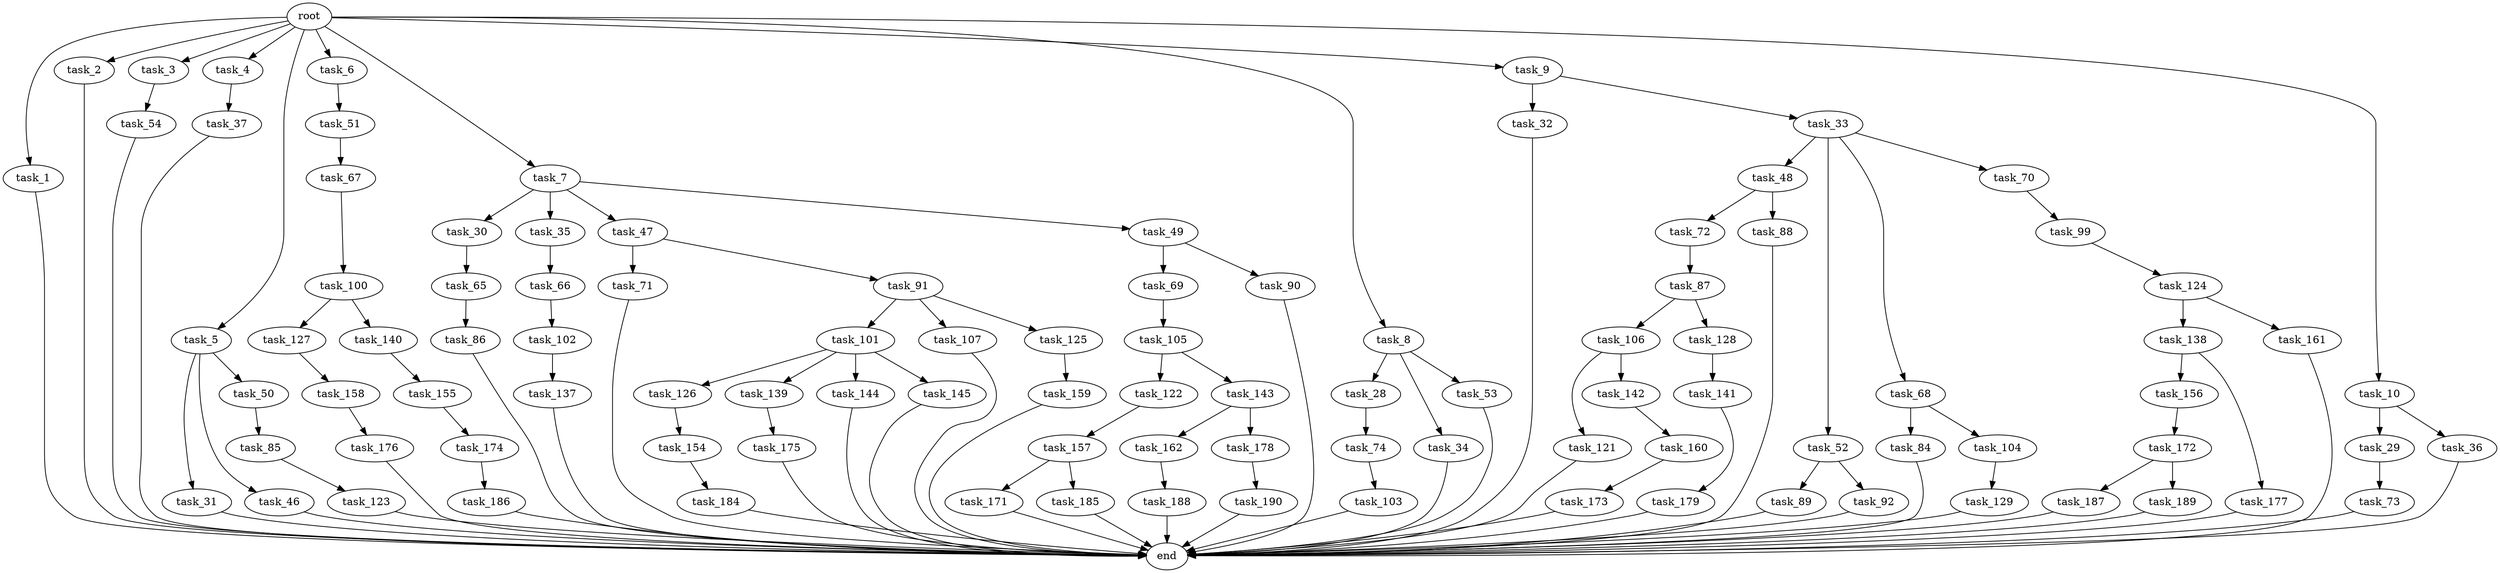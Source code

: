 digraph G {
  root [size="0.000000"];
  task_1 [size="1024.000000"];
  task_2 [size="1024.000000"];
  task_3 [size="1024.000000"];
  task_4 [size="1024.000000"];
  task_5 [size="1024.000000"];
  task_6 [size="1024.000000"];
  task_7 [size="1024.000000"];
  task_8 [size="1024.000000"];
  task_9 [size="1024.000000"];
  task_10 [size="1024.000000"];
  task_28 [size="309237645312.000000"];
  task_29 [size="137438953472.000000"];
  task_30 [size="137438953472.000000"];
  task_31 [size="137438953472.000000"];
  task_32 [size="214748364800.000000"];
  task_33 [size="214748364800.000000"];
  task_34 [size="309237645312.000000"];
  task_35 [size="137438953472.000000"];
  task_36 [size="137438953472.000000"];
  task_37 [size="420906795008.000000"];
  task_46 [size="137438953472.000000"];
  task_47 [size="137438953472.000000"];
  task_48 [size="309237645312.000000"];
  task_49 [size="137438953472.000000"];
  task_50 [size="137438953472.000000"];
  task_51 [size="309237645312.000000"];
  task_52 [size="309237645312.000000"];
  task_53 [size="309237645312.000000"];
  task_54 [size="858993459200.000000"];
  task_65 [size="137438953472.000000"];
  task_66 [size="34359738368.000000"];
  task_67 [size="549755813888.000000"];
  task_68 [size="309237645312.000000"];
  task_69 [size="858993459200.000000"];
  task_70 [size="309237645312.000000"];
  task_71 [size="137438953472.000000"];
  task_72 [size="420906795008.000000"];
  task_73 [size="549755813888.000000"];
  task_74 [size="34359738368.000000"];
  task_84 [size="137438953472.000000"];
  task_85 [size="214748364800.000000"];
  task_86 [size="34359738368.000000"];
  task_87 [size="214748364800.000000"];
  task_88 [size="420906795008.000000"];
  task_89 [size="695784701952.000000"];
  task_90 [size="858993459200.000000"];
  task_91 [size="137438953472.000000"];
  task_92 [size="695784701952.000000"];
  task_99 [size="77309411328.000000"];
  task_100 [size="214748364800.000000"];
  task_101 [size="858993459200.000000"];
  task_102 [size="420906795008.000000"];
  task_103 [size="214748364800.000000"];
  task_104 [size="137438953472.000000"];
  task_105 [size="549755813888.000000"];
  task_106 [size="137438953472.000000"];
  task_107 [size="858993459200.000000"];
  task_121 [size="137438953472.000000"];
  task_122 [size="695784701952.000000"];
  task_123 [size="34359738368.000000"];
  task_124 [size="34359738368.000000"];
  task_125 [size="858993459200.000000"];
  task_126 [size="137438953472.000000"];
  task_127 [size="420906795008.000000"];
  task_128 [size="137438953472.000000"];
  task_129 [size="77309411328.000000"];
  task_137 [size="34359738368.000000"];
  task_138 [size="420906795008.000000"];
  task_139 [size="137438953472.000000"];
  task_140 [size="420906795008.000000"];
  task_141 [size="77309411328.000000"];
  task_142 [size="137438953472.000000"];
  task_143 [size="695784701952.000000"];
  task_144 [size="137438953472.000000"];
  task_145 [size="137438953472.000000"];
  task_154 [size="695784701952.000000"];
  task_155 [size="309237645312.000000"];
  task_156 [size="858993459200.000000"];
  task_157 [size="695784701952.000000"];
  task_158 [size="137438953472.000000"];
  task_159 [size="214748364800.000000"];
  task_160 [size="695784701952.000000"];
  task_161 [size="420906795008.000000"];
  task_162 [size="549755813888.000000"];
  task_171 [size="695784701952.000000"];
  task_172 [size="549755813888.000000"];
  task_173 [size="695784701952.000000"];
  task_174 [size="214748364800.000000"];
  task_175 [size="77309411328.000000"];
  task_176 [size="858993459200.000000"];
  task_177 [size="858993459200.000000"];
  task_178 [size="549755813888.000000"];
  task_179 [size="309237645312.000000"];
  task_184 [size="137438953472.000000"];
  task_185 [size="695784701952.000000"];
  task_186 [size="137438953472.000000"];
  task_187 [size="77309411328.000000"];
  task_188 [size="77309411328.000000"];
  task_189 [size="77309411328.000000"];
  task_190 [size="34359738368.000000"];
  end [size="0.000000"];

  root -> task_1 [size="1.000000"];
  root -> task_2 [size="1.000000"];
  root -> task_3 [size="1.000000"];
  root -> task_4 [size="1.000000"];
  root -> task_5 [size="1.000000"];
  root -> task_6 [size="1.000000"];
  root -> task_7 [size="1.000000"];
  root -> task_8 [size="1.000000"];
  root -> task_9 [size="1.000000"];
  root -> task_10 [size="1.000000"];
  task_1 -> end [size="1.000000"];
  task_2 -> end [size="1.000000"];
  task_3 -> task_54 [size="838860800.000000"];
  task_4 -> task_37 [size="411041792.000000"];
  task_5 -> task_31 [size="134217728.000000"];
  task_5 -> task_46 [size="134217728.000000"];
  task_5 -> task_50 [size="134217728.000000"];
  task_6 -> task_51 [size="301989888.000000"];
  task_7 -> task_30 [size="134217728.000000"];
  task_7 -> task_35 [size="134217728.000000"];
  task_7 -> task_47 [size="134217728.000000"];
  task_7 -> task_49 [size="134217728.000000"];
  task_8 -> task_28 [size="301989888.000000"];
  task_8 -> task_34 [size="301989888.000000"];
  task_8 -> task_53 [size="301989888.000000"];
  task_9 -> task_32 [size="209715200.000000"];
  task_9 -> task_33 [size="209715200.000000"];
  task_10 -> task_29 [size="134217728.000000"];
  task_10 -> task_36 [size="134217728.000000"];
  task_28 -> task_74 [size="33554432.000000"];
  task_29 -> task_73 [size="536870912.000000"];
  task_30 -> task_65 [size="134217728.000000"];
  task_31 -> end [size="1.000000"];
  task_32 -> end [size="1.000000"];
  task_33 -> task_48 [size="301989888.000000"];
  task_33 -> task_52 [size="301989888.000000"];
  task_33 -> task_68 [size="301989888.000000"];
  task_33 -> task_70 [size="301989888.000000"];
  task_34 -> end [size="1.000000"];
  task_35 -> task_66 [size="33554432.000000"];
  task_36 -> end [size="1.000000"];
  task_37 -> end [size="1.000000"];
  task_46 -> end [size="1.000000"];
  task_47 -> task_71 [size="134217728.000000"];
  task_47 -> task_91 [size="134217728.000000"];
  task_48 -> task_72 [size="411041792.000000"];
  task_48 -> task_88 [size="411041792.000000"];
  task_49 -> task_69 [size="838860800.000000"];
  task_49 -> task_90 [size="838860800.000000"];
  task_50 -> task_85 [size="209715200.000000"];
  task_51 -> task_67 [size="536870912.000000"];
  task_52 -> task_89 [size="679477248.000000"];
  task_52 -> task_92 [size="679477248.000000"];
  task_53 -> end [size="1.000000"];
  task_54 -> end [size="1.000000"];
  task_65 -> task_86 [size="33554432.000000"];
  task_66 -> task_102 [size="411041792.000000"];
  task_67 -> task_100 [size="209715200.000000"];
  task_68 -> task_84 [size="134217728.000000"];
  task_68 -> task_104 [size="134217728.000000"];
  task_69 -> task_105 [size="536870912.000000"];
  task_70 -> task_99 [size="75497472.000000"];
  task_71 -> end [size="1.000000"];
  task_72 -> task_87 [size="209715200.000000"];
  task_73 -> end [size="1.000000"];
  task_74 -> task_103 [size="209715200.000000"];
  task_84 -> end [size="1.000000"];
  task_85 -> task_123 [size="33554432.000000"];
  task_86 -> end [size="1.000000"];
  task_87 -> task_106 [size="134217728.000000"];
  task_87 -> task_128 [size="134217728.000000"];
  task_88 -> end [size="1.000000"];
  task_89 -> end [size="1.000000"];
  task_90 -> end [size="1.000000"];
  task_91 -> task_101 [size="838860800.000000"];
  task_91 -> task_107 [size="838860800.000000"];
  task_91 -> task_125 [size="838860800.000000"];
  task_92 -> end [size="1.000000"];
  task_99 -> task_124 [size="33554432.000000"];
  task_100 -> task_127 [size="411041792.000000"];
  task_100 -> task_140 [size="411041792.000000"];
  task_101 -> task_126 [size="134217728.000000"];
  task_101 -> task_139 [size="134217728.000000"];
  task_101 -> task_144 [size="134217728.000000"];
  task_101 -> task_145 [size="134217728.000000"];
  task_102 -> task_137 [size="33554432.000000"];
  task_103 -> end [size="1.000000"];
  task_104 -> task_129 [size="75497472.000000"];
  task_105 -> task_122 [size="679477248.000000"];
  task_105 -> task_143 [size="679477248.000000"];
  task_106 -> task_121 [size="134217728.000000"];
  task_106 -> task_142 [size="134217728.000000"];
  task_107 -> end [size="1.000000"];
  task_121 -> end [size="1.000000"];
  task_122 -> task_157 [size="679477248.000000"];
  task_123 -> end [size="1.000000"];
  task_124 -> task_138 [size="411041792.000000"];
  task_124 -> task_161 [size="411041792.000000"];
  task_125 -> task_159 [size="209715200.000000"];
  task_126 -> task_154 [size="679477248.000000"];
  task_127 -> task_158 [size="134217728.000000"];
  task_128 -> task_141 [size="75497472.000000"];
  task_129 -> end [size="1.000000"];
  task_137 -> end [size="1.000000"];
  task_138 -> task_156 [size="838860800.000000"];
  task_138 -> task_177 [size="838860800.000000"];
  task_139 -> task_175 [size="75497472.000000"];
  task_140 -> task_155 [size="301989888.000000"];
  task_141 -> task_179 [size="301989888.000000"];
  task_142 -> task_160 [size="679477248.000000"];
  task_143 -> task_162 [size="536870912.000000"];
  task_143 -> task_178 [size="536870912.000000"];
  task_144 -> end [size="1.000000"];
  task_145 -> end [size="1.000000"];
  task_154 -> task_184 [size="134217728.000000"];
  task_155 -> task_174 [size="209715200.000000"];
  task_156 -> task_172 [size="536870912.000000"];
  task_157 -> task_171 [size="679477248.000000"];
  task_157 -> task_185 [size="679477248.000000"];
  task_158 -> task_176 [size="838860800.000000"];
  task_159 -> end [size="1.000000"];
  task_160 -> task_173 [size="679477248.000000"];
  task_161 -> end [size="1.000000"];
  task_162 -> task_188 [size="75497472.000000"];
  task_171 -> end [size="1.000000"];
  task_172 -> task_187 [size="75497472.000000"];
  task_172 -> task_189 [size="75497472.000000"];
  task_173 -> end [size="1.000000"];
  task_174 -> task_186 [size="134217728.000000"];
  task_175 -> end [size="1.000000"];
  task_176 -> end [size="1.000000"];
  task_177 -> end [size="1.000000"];
  task_178 -> task_190 [size="33554432.000000"];
  task_179 -> end [size="1.000000"];
  task_184 -> end [size="1.000000"];
  task_185 -> end [size="1.000000"];
  task_186 -> end [size="1.000000"];
  task_187 -> end [size="1.000000"];
  task_188 -> end [size="1.000000"];
  task_189 -> end [size="1.000000"];
  task_190 -> end [size="1.000000"];
}

